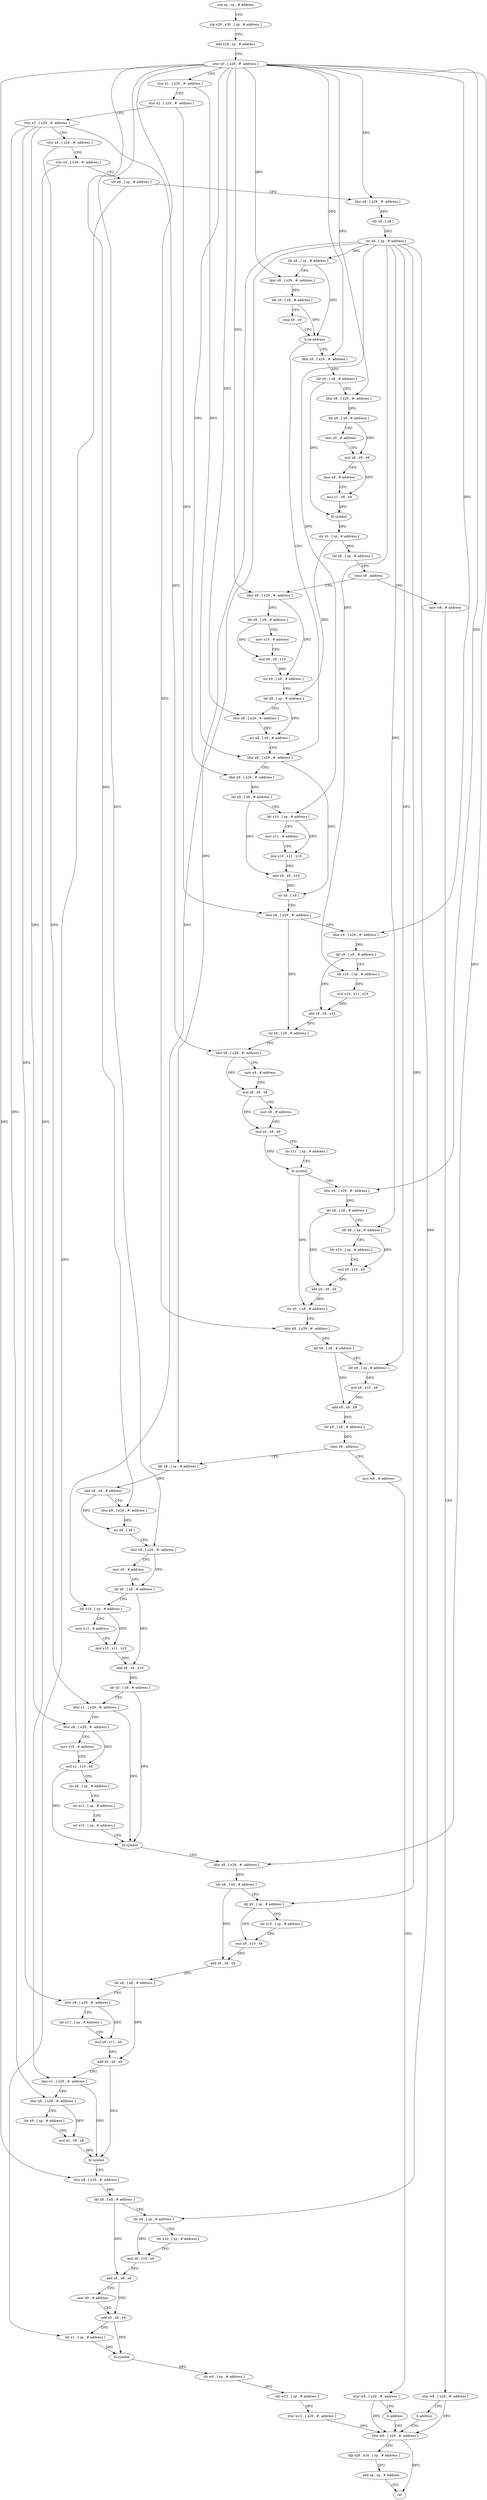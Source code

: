 digraph "func" {
"4329784" [label = "sub sp , sp , # address" ]
"4329788" [label = "stp x29 , x30 , [ sp , # address ]" ]
"4329792" [label = "add x29 , sp , # address" ]
"4329796" [label = "stur x0 , [ x29 , #- address ]" ]
"4329800" [label = "stur x1 , [ x29 , #- address ]" ]
"4329804" [label = "stur x2 , [ x29 , #- address ]" ]
"4329808" [label = "stur x3 , [ x29 , #- address ]" ]
"4329812" [label = "stur x4 , [ x29 , #- address ]" ]
"4329816" [label = "stur x5 , [ x29 , #- address ]" ]
"4329820" [label = "str x6 , [ sp , # address ]" ]
"4329824" [label = "ldur x8 , [ x29 , #- address ]" ]
"4329828" [label = "ldr x8 , [ x8 ]" ]
"4329832" [label = "str x8 , [ sp , # address ]" ]
"4329836" [label = "ldr x8 , [ sp , # address ]" ]
"4329840" [label = "ldur x9 , [ x29 , #- address ]" ]
"4329844" [label = "ldr x9 , [ x9 , # address ]" ]
"4329848" [label = "cmp x8 , x9" ]
"4329852" [label = "b.ne address" ]
"4329948" [label = "ldur x8 , [ x29 , #- address ]" ]
"4329856" [label = "ldur x8 , [ x29 , #- address ]" ]
"4329952" [label = "ldur x9 , [ x29 , #- address ]" ]
"4329956" [label = "ldr x9 , [ x9 , # address ]" ]
"4329960" [label = "ldr x10 , [ sp , # address ]" ]
"4329964" [label = "mov x11 , # address" ]
"4329968" [label = "mul x10 , x11 , x10" ]
"4329972" [label = "add x9 , x9 , x10" ]
"4329976" [label = "str x8 , [ x9 ]" ]
"4329980" [label = "ldur x8 , [ x29 , #- address ]" ]
"4329984" [label = "ldur x9 , [ x29 , #- address ]" ]
"4329988" [label = "ldr x9 , [ x9 , # address ]" ]
"4329992" [label = "ldr x10 , [ sp , # address ]" ]
"4329996" [label = "mul x10 , x11 , x10" ]
"4330000" [label = "add x9 , x9 , x10" ]
"4330004" [label = "str x8 , [ x9 , # address ]" ]
"4330008" [label = "ldur x8 , [ x29 , #- address ]" ]
"4330012" [label = "mov x9 , # address" ]
"4330016" [label = "mul x8 , x9 , x8" ]
"4330020" [label = "mov x9 , # address" ]
"4330024" [label = "mul x0 , x8 , x9" ]
"4330028" [label = "str x11 , [ sp , # address ]" ]
"4330032" [label = "bl symbol" ]
"4330036" [label = "ldur x8 , [ x29 , #- address ]" ]
"4330040" [label = "ldr x8 , [ x8 , # address ]" ]
"4330044" [label = "ldr x9 , [ sp , # address ]" ]
"4330048" [label = "ldr x10 , [ sp , # address ]" ]
"4330052" [label = "mul x9 , x10 , x9" ]
"4330056" [label = "add x8 , x8 , x9" ]
"4330060" [label = "str x0 , [ x8 , # address ]" ]
"4330064" [label = "ldur x8 , [ x29 , #- address ]" ]
"4330068" [label = "ldr x8 , [ x8 , # address ]" ]
"4330072" [label = "ldr x9 , [ sp , # address ]" ]
"4330076" [label = "mul x9 , x10 , x9" ]
"4330080" [label = "add x8 , x8 , x9" ]
"4330084" [label = "ldr x8 , [ x8 , # address ]" ]
"4330088" [label = "cbnz x8 , address" ]
"4330104" [label = "ldr x8 , [ sp , # address ]" ]
"4330092" [label = "mov w8 , # address" ]
"4329860" [label = "ldr x0 , [ x8 , # address ]" ]
"4329864" [label = "ldur x8 , [ x29 , #- address ]" ]
"4329868" [label = "ldr x8 , [ x8 , # address ]" ]
"4329872" [label = "mov x9 , # address" ]
"4329876" [label = "mul x8 , x8 , x9" ]
"4329880" [label = "mov x9 , # address" ]
"4329884" [label = "mul x1 , x8 , x9" ]
"4329888" [label = "bl symbol" ]
"4329892" [label = "str x0 , [ sp , # address ]" ]
"4329896" [label = "ldr x8 , [ sp , # address ]" ]
"4329900" [label = "cbnz x8 , address" ]
"4329916" [label = "ldur x8 , [ x29 , #- address ]" ]
"4329904" [label = "mov w8 , # address" ]
"4330108" [label = "add x8 , x8 , # address" ]
"4330112" [label = "ldur x9 , [ x29 , #- address ]" ]
"4330116" [label = "str x8 , [ x9 ]" ]
"4330120" [label = "ldur x8 , [ x29 , #- address ]" ]
"4330124" [label = "mov x9 , # address" ]
"4330128" [label = "ldr x8 , [ x8 , # address ]" ]
"4330132" [label = "ldr x10 , [ sp , # address ]" ]
"4330136" [label = "mov x11 , # address" ]
"4330140" [label = "mul x10 , x11 , x10" ]
"4330144" [label = "add x8 , x8 , x10" ]
"4330148" [label = "ldr x0 , [ x8 , # address ]" ]
"4330152" [label = "ldur x1 , [ x29 , #- address ]" ]
"4330156" [label = "ldur x8 , [ x29 , #- address ]" ]
"4330160" [label = "mov x10 , # address" ]
"4330164" [label = "mul x2 , x10 , x8" ]
"4330168" [label = "str x9 , [ sp , # address ]" ]
"4330172" [label = "str x11 , [ sp , # address ]" ]
"4330176" [label = "str x10 , [ sp , # address ]" ]
"4330180" [label = "bl symbol" ]
"4330184" [label = "ldur x8 , [ x29 , #- address ]" ]
"4330188" [label = "ldr x8 , [ x8 , # address ]" ]
"4330192" [label = "ldr x9 , [ sp , # address ]" ]
"4330196" [label = "ldr x10 , [ sp , # address ]" ]
"4330200" [label = "mul x9 , x10 , x9" ]
"4330204" [label = "add x8 , x8 , x9" ]
"4330208" [label = "ldr x8 , [ x8 , # address ]" ]
"4330212" [label = "ldur x9 , [ x29 , #- address ]" ]
"4330216" [label = "ldr x11 , [ sp , # address ]" ]
"4330220" [label = "mul x9 , x11 , x9" ]
"4330224" [label = "add x0 , x8 , x9" ]
"4330228" [label = "ldur x1 , [ x29 , #- address ]" ]
"4330232" [label = "ldur x8 , [ x29 , #- address ]" ]
"4330236" [label = "ldr x9 , [ sp , # address ]" ]
"4330240" [label = "mul x2 , x9 , x8" ]
"4330244" [label = "bl symbol" ]
"4330248" [label = "ldur x8 , [ x29 , #- address ]" ]
"4330252" [label = "ldr x8 , [ x8 , # address ]" ]
"4330256" [label = "ldr x9 , [ sp , # address ]" ]
"4330260" [label = "ldr x10 , [ sp , # address ]" ]
"4330264" [label = "mul x9 , x10 , x9" ]
"4330268" [label = "add x8 , x8 , x9" ]
"4330272" [label = "mov x9 , # address" ]
"4330276" [label = "add x0 , x8 , x9" ]
"4330280" [label = "ldr x1 , [ sp , # address ]" ]
"4330284" [label = "bl symbol" ]
"4330288" [label = "str w0 , [ sp , # address ]" ]
"4330292" [label = "ldr w12 , [ sp , # address ]" ]
"4330296" [label = "stur w12 , [ x29 , #- address ]" ]
"4330300" [label = "ldur w0 , [ x29 , #- address ]" ]
"4330096" [label = "stur w8 , [ x29 , #- address ]" ]
"4330100" [label = "b address" ]
"4329920" [label = "ldr x9 , [ x8 , # address ]" ]
"4329924" [label = "mov x10 , # address" ]
"4329928" [label = "mul x9 , x9 , x10" ]
"4329932" [label = "str x9 , [ x8 , # address ]" ]
"4329936" [label = "ldr x8 , [ sp , # address ]" ]
"4329940" [label = "ldur x9 , [ x29 , #- address ]" ]
"4329944" [label = "str x8 , [ x9 , # address ]" ]
"4329908" [label = "stur w8 , [ x29 , #- address ]" ]
"4329912" [label = "b address" ]
"4330304" [label = "ldp x29 , x30 , [ sp , # address ]" ]
"4330308" [label = "add sp , sp , # address" ]
"4330312" [label = "ret" ]
"4329784" -> "4329788" [ label = "CFG" ]
"4329788" -> "4329792" [ label = "CFG" ]
"4329792" -> "4329796" [ label = "CFG" ]
"4329796" -> "4329800" [ label = "CFG" ]
"4329796" -> "4329824" [ label = "DFG" ]
"4329796" -> "4329840" [ label = "DFG" ]
"4329796" -> "4329952" [ label = "DFG" ]
"4329796" -> "4329984" [ label = "DFG" ]
"4329796" -> "4330036" [ label = "DFG" ]
"4329796" -> "4330064" [ label = "DFG" ]
"4329796" -> "4329856" [ label = "DFG" ]
"4329796" -> "4329864" [ label = "DFG" ]
"4329796" -> "4330112" [ label = "DFG" ]
"4329796" -> "4330120" [ label = "DFG" ]
"4329796" -> "4330184" [ label = "DFG" ]
"4329796" -> "4330248" [ label = "DFG" ]
"4329796" -> "4329916" [ label = "DFG" ]
"4329796" -> "4329940" [ label = "DFG" ]
"4329800" -> "4329804" [ label = "CFG" ]
"4329800" -> "4329948" [ label = "DFG" ]
"4329804" -> "4329808" [ label = "CFG" ]
"4329804" -> "4329980" [ label = "DFG" ]
"4329808" -> "4329812" [ label = "CFG" ]
"4329808" -> "4330008" [ label = "DFG" ]
"4329808" -> "4330156" [ label = "DFG" ]
"4329808" -> "4330212" [ label = "DFG" ]
"4329808" -> "4330232" [ label = "DFG" ]
"4329812" -> "4329816" [ label = "CFG" ]
"4329812" -> "4330152" [ label = "DFG" ]
"4329816" -> "4329820" [ label = "CFG" ]
"4329816" -> "4330228" [ label = "DFG" ]
"4329820" -> "4329824" [ label = "CFG" ]
"4329820" -> "4330280" [ label = "DFG" ]
"4329824" -> "4329828" [ label = "DFG" ]
"4329828" -> "4329832" [ label = "DFG" ]
"4329832" -> "4329836" [ label = "DFG" ]
"4329832" -> "4329960" [ label = "DFG" ]
"4329832" -> "4329992" [ label = "DFG" ]
"4329832" -> "4330044" [ label = "DFG" ]
"4329832" -> "4330072" [ label = "DFG" ]
"4329832" -> "4330104" [ label = "DFG" ]
"4329832" -> "4330132" [ label = "DFG" ]
"4329832" -> "4330192" [ label = "DFG" ]
"4329832" -> "4330256" [ label = "DFG" ]
"4329836" -> "4329840" [ label = "CFG" ]
"4329836" -> "4329852" [ label = "DFG" ]
"4329840" -> "4329844" [ label = "DFG" ]
"4329844" -> "4329848" [ label = "CFG" ]
"4329844" -> "4329852" [ label = "DFG" ]
"4329848" -> "4329852" [ label = "CFG" ]
"4329852" -> "4329948" [ label = "CFG" ]
"4329852" -> "4329856" [ label = "CFG" ]
"4329948" -> "4329952" [ label = "CFG" ]
"4329948" -> "4329976" [ label = "DFG" ]
"4329856" -> "4329860" [ label = "DFG" ]
"4329952" -> "4329956" [ label = "DFG" ]
"4329956" -> "4329960" [ label = "CFG" ]
"4329956" -> "4329972" [ label = "DFG" ]
"4329960" -> "4329964" [ label = "CFG" ]
"4329960" -> "4329968" [ label = "DFG" ]
"4329964" -> "4329968" [ label = "CFG" ]
"4329968" -> "4329972" [ label = "DFG" ]
"4329972" -> "4329976" [ label = "DFG" ]
"4329976" -> "4329980" [ label = "CFG" ]
"4329980" -> "4329984" [ label = "CFG" ]
"4329980" -> "4330004" [ label = "DFG" ]
"4329984" -> "4329988" [ label = "DFG" ]
"4329988" -> "4329992" [ label = "CFG" ]
"4329988" -> "4330000" [ label = "DFG" ]
"4329992" -> "4329996" [ label = "DFG" ]
"4329996" -> "4330000" [ label = "DFG" ]
"4330000" -> "4330004" [ label = "DFG" ]
"4330004" -> "4330008" [ label = "CFG" ]
"4330008" -> "4330012" [ label = "CFG" ]
"4330008" -> "4330016" [ label = "DFG" ]
"4330012" -> "4330016" [ label = "CFG" ]
"4330016" -> "4330020" [ label = "CFG" ]
"4330016" -> "4330024" [ label = "DFG" ]
"4330020" -> "4330024" [ label = "CFG" ]
"4330024" -> "4330028" [ label = "CFG" ]
"4330024" -> "4330032" [ label = "DFG" ]
"4330028" -> "4330032" [ label = "CFG" ]
"4330032" -> "4330036" [ label = "CFG" ]
"4330032" -> "4330060" [ label = "DFG" ]
"4330036" -> "4330040" [ label = "DFG" ]
"4330040" -> "4330044" [ label = "CFG" ]
"4330040" -> "4330056" [ label = "DFG" ]
"4330044" -> "4330048" [ label = "CFG" ]
"4330044" -> "4330052" [ label = "DFG" ]
"4330048" -> "4330052" [ label = "CFG" ]
"4330052" -> "4330056" [ label = "DFG" ]
"4330056" -> "4330060" [ label = "DFG" ]
"4330060" -> "4330064" [ label = "CFG" ]
"4330064" -> "4330068" [ label = "DFG" ]
"4330068" -> "4330072" [ label = "CFG" ]
"4330068" -> "4330080" [ label = "DFG" ]
"4330072" -> "4330076" [ label = "DFG" ]
"4330076" -> "4330080" [ label = "DFG" ]
"4330080" -> "4330084" [ label = "DFG" ]
"4330084" -> "4330088" [ label = "DFG" ]
"4330088" -> "4330104" [ label = "CFG" ]
"4330088" -> "4330092" [ label = "CFG" ]
"4330104" -> "4330108" [ label = "DFG" ]
"4330092" -> "4330096" [ label = "CFG" ]
"4329860" -> "4329864" [ label = "CFG" ]
"4329860" -> "4329888" [ label = "DFG" ]
"4329864" -> "4329868" [ label = "DFG" ]
"4329868" -> "4329872" [ label = "CFG" ]
"4329868" -> "4329876" [ label = "DFG" ]
"4329872" -> "4329876" [ label = "CFG" ]
"4329876" -> "4329880" [ label = "CFG" ]
"4329876" -> "4329884" [ label = "DFG" ]
"4329880" -> "4329884" [ label = "CFG" ]
"4329884" -> "4329888" [ label = "DFG" ]
"4329888" -> "4329892" [ label = "DFG" ]
"4329892" -> "4329896" [ label = "DFG" ]
"4329892" -> "4329936" [ label = "DFG" ]
"4329896" -> "4329900" [ label = "DFG" ]
"4329900" -> "4329916" [ label = "CFG" ]
"4329900" -> "4329904" [ label = "CFG" ]
"4329916" -> "4329920" [ label = "DFG" ]
"4329916" -> "4329932" [ label = "DFG" ]
"4329904" -> "4329908" [ label = "CFG" ]
"4330108" -> "4330112" [ label = "CFG" ]
"4330108" -> "4330116" [ label = "DFG" ]
"4330112" -> "4330116" [ label = "DFG" ]
"4330116" -> "4330120" [ label = "CFG" ]
"4330120" -> "4330124" [ label = "CFG" ]
"4330120" -> "4330128" [ label = "DFG" ]
"4330124" -> "4330128" [ label = "CFG" ]
"4330128" -> "4330132" [ label = "CFG" ]
"4330128" -> "4330144" [ label = "DFG" ]
"4330132" -> "4330136" [ label = "CFG" ]
"4330132" -> "4330140" [ label = "DFG" ]
"4330136" -> "4330140" [ label = "CFG" ]
"4330140" -> "4330144" [ label = "DFG" ]
"4330144" -> "4330148" [ label = "DFG" ]
"4330148" -> "4330152" [ label = "CFG" ]
"4330148" -> "4330180" [ label = "DFG" ]
"4330152" -> "4330156" [ label = "CFG" ]
"4330152" -> "4330180" [ label = "DFG" ]
"4330156" -> "4330160" [ label = "CFG" ]
"4330156" -> "4330164" [ label = "DFG" ]
"4330160" -> "4330164" [ label = "CFG" ]
"4330164" -> "4330168" [ label = "CFG" ]
"4330164" -> "4330180" [ label = "DFG" ]
"4330168" -> "4330172" [ label = "CFG" ]
"4330172" -> "4330176" [ label = "CFG" ]
"4330176" -> "4330180" [ label = "CFG" ]
"4330180" -> "4330184" [ label = "CFG" ]
"4330184" -> "4330188" [ label = "DFG" ]
"4330188" -> "4330192" [ label = "CFG" ]
"4330188" -> "4330204" [ label = "DFG" ]
"4330192" -> "4330196" [ label = "CFG" ]
"4330192" -> "4330200" [ label = "DFG" ]
"4330196" -> "4330200" [ label = "CFG" ]
"4330200" -> "4330204" [ label = "DFG" ]
"4330204" -> "4330208" [ label = "DFG" ]
"4330208" -> "4330212" [ label = "CFG" ]
"4330208" -> "4330224" [ label = "DFG" ]
"4330212" -> "4330216" [ label = "CFG" ]
"4330212" -> "4330220" [ label = "DFG" ]
"4330216" -> "4330220" [ label = "CFG" ]
"4330220" -> "4330224" [ label = "DFG" ]
"4330224" -> "4330228" [ label = "CFG" ]
"4330224" -> "4330244" [ label = "DFG" ]
"4330228" -> "4330232" [ label = "CFG" ]
"4330228" -> "4330244" [ label = "DFG" ]
"4330232" -> "4330236" [ label = "CFG" ]
"4330232" -> "4330240" [ label = "DFG" ]
"4330236" -> "4330240" [ label = "CFG" ]
"4330240" -> "4330244" [ label = "DFG" ]
"4330244" -> "4330248" [ label = "CFG" ]
"4330248" -> "4330252" [ label = "DFG" ]
"4330252" -> "4330256" [ label = "CFG" ]
"4330252" -> "4330268" [ label = "DFG" ]
"4330256" -> "4330260" [ label = "CFG" ]
"4330256" -> "4330264" [ label = "DFG" ]
"4330260" -> "4330264" [ label = "CFG" ]
"4330264" -> "4330268" [ label = "DFG" ]
"4330268" -> "4330272" [ label = "CFG" ]
"4330268" -> "4330276" [ label = "DFG" ]
"4330272" -> "4330276" [ label = "CFG" ]
"4330276" -> "4330280" [ label = "CFG" ]
"4330276" -> "4330284" [ label = "DFG" ]
"4330280" -> "4330284" [ label = "DFG" ]
"4330284" -> "4330288" [ label = "DFG" ]
"4330288" -> "4330292" [ label = "DFG" ]
"4330292" -> "4330296" [ label = "DFG" ]
"4330296" -> "4330300" [ label = "DFG" ]
"4330300" -> "4330304" [ label = "CFG" ]
"4330300" -> "4330312" [ label = "DFG" ]
"4330096" -> "4330100" [ label = "CFG" ]
"4330096" -> "4330300" [ label = "DFG" ]
"4330100" -> "4330300" [ label = "CFG" ]
"4329920" -> "4329924" [ label = "CFG" ]
"4329920" -> "4329928" [ label = "DFG" ]
"4329924" -> "4329928" [ label = "CFG" ]
"4329928" -> "4329932" [ label = "DFG" ]
"4329932" -> "4329936" [ label = "CFG" ]
"4329936" -> "4329940" [ label = "CFG" ]
"4329936" -> "4329944" [ label = "DFG" ]
"4329940" -> "4329944" [ label = "DFG" ]
"4329944" -> "4329948" [ label = "CFG" ]
"4329908" -> "4329912" [ label = "CFG" ]
"4329908" -> "4330300" [ label = "DFG" ]
"4329912" -> "4330300" [ label = "CFG" ]
"4330304" -> "4330308" [ label = "CFG" ]
"4330308" -> "4330312" [ label = "CFG" ]
}
